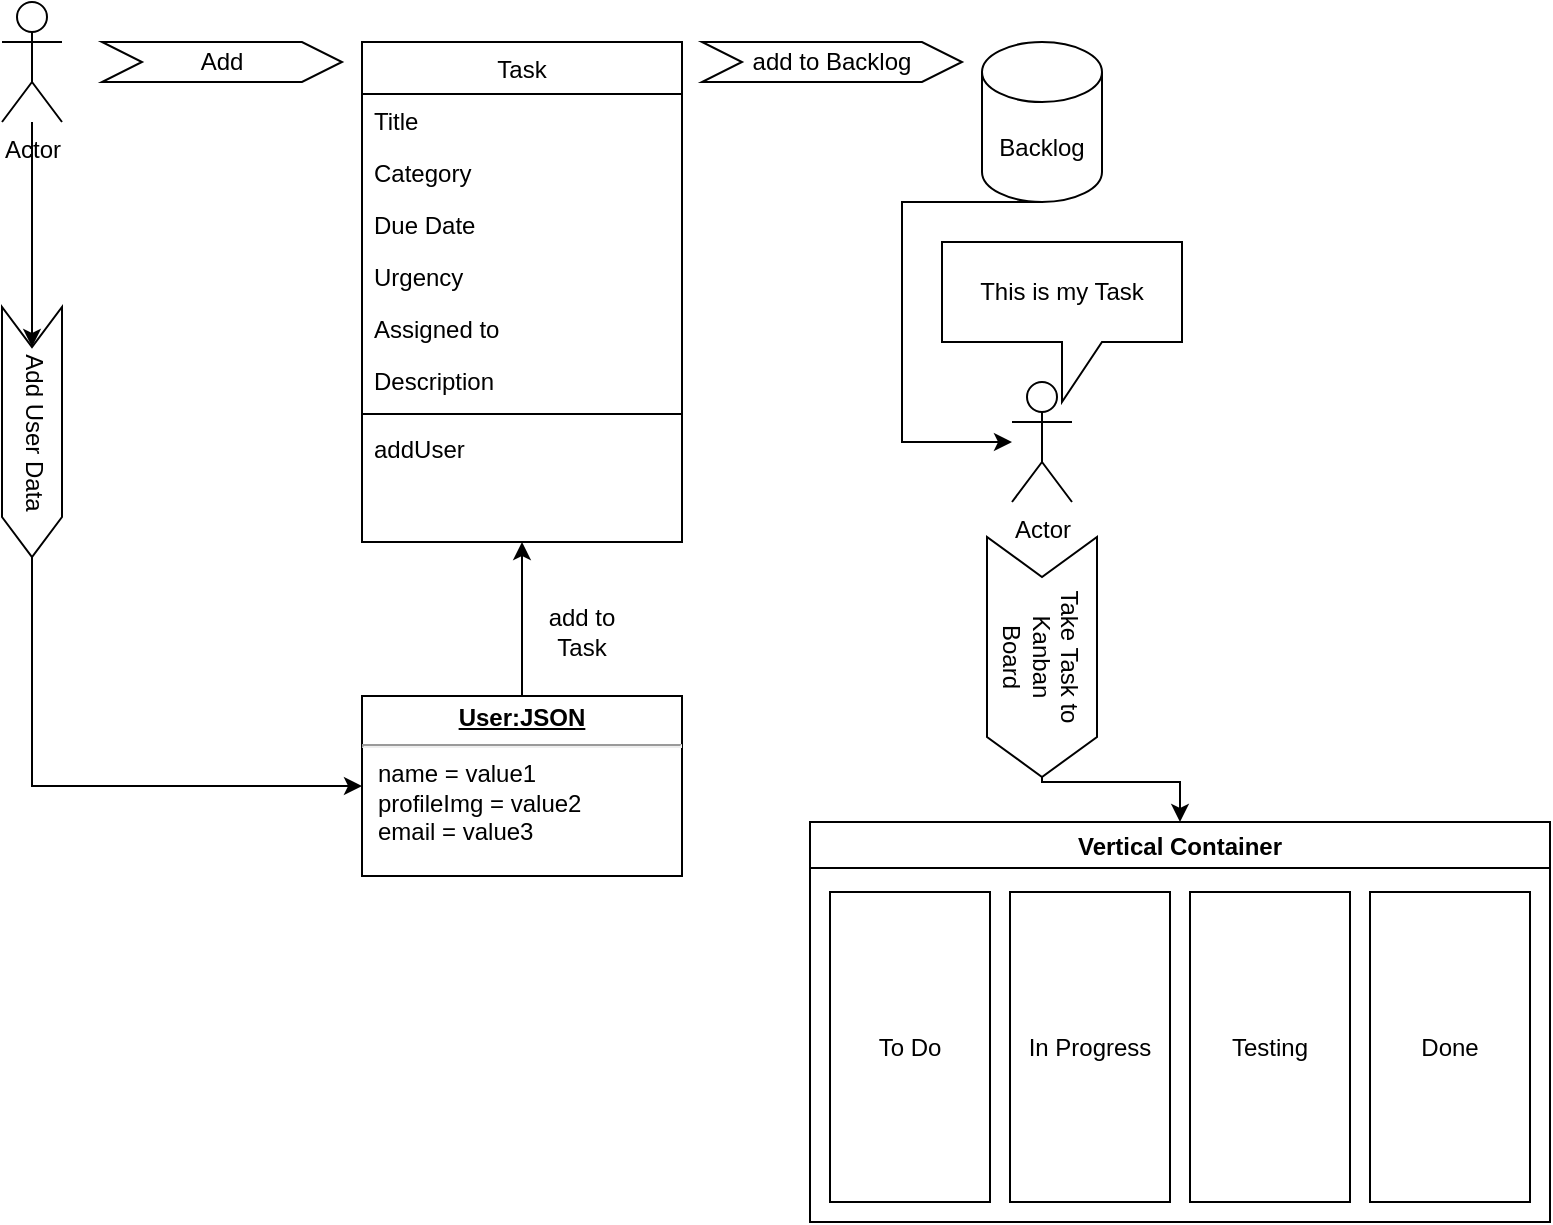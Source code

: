 <mxfile version="15.8.7" type="device"><diagram id="C5RBs43oDa-KdzZeNtuy" name="Page-1"><mxGraphModel dx="1038" dy="649" grid="1" gridSize="10" guides="1" tooltips="1" connect="1" arrows="1" fold="1" page="1" pageScale="1" pageWidth="827" pageHeight="1169" math="0" shadow="0"><root><mxCell id="WIyWlLk6GJQsqaUBKTNV-0"/><mxCell id="WIyWlLk6GJQsqaUBKTNV-1" parent="WIyWlLk6GJQsqaUBKTNV-0"/><mxCell id="zkfFHV4jXpPFQw0GAbJ--17" value="Task" style="swimlane;fontStyle=0;align=center;verticalAlign=top;childLayout=stackLayout;horizontal=1;startSize=26;horizontalStack=0;resizeParent=1;resizeLast=0;collapsible=1;marginBottom=0;rounded=0;shadow=0;strokeWidth=1;" parent="WIyWlLk6GJQsqaUBKTNV-1" vertex="1"><mxGeometry x="190" y="120" width="160" height="250" as="geometry"><mxRectangle x="550" y="140" width="160" height="26" as="alternateBounds"/></mxGeometry></mxCell><mxCell id="zkfFHV4jXpPFQw0GAbJ--18" value="Title" style="text;align=left;verticalAlign=top;spacingLeft=4;spacingRight=4;overflow=hidden;rotatable=0;points=[[0,0.5],[1,0.5]];portConstraint=eastwest;" parent="zkfFHV4jXpPFQw0GAbJ--17" vertex="1"><mxGeometry y="26" width="160" height="26" as="geometry"/></mxCell><mxCell id="zkfFHV4jXpPFQw0GAbJ--19" value="Category" style="text;align=left;verticalAlign=top;spacingLeft=4;spacingRight=4;overflow=hidden;rotatable=0;points=[[0,0.5],[1,0.5]];portConstraint=eastwest;rounded=0;shadow=0;html=0;" parent="zkfFHV4jXpPFQw0GAbJ--17" vertex="1"><mxGeometry y="52" width="160" height="26" as="geometry"/></mxCell><mxCell id="zkfFHV4jXpPFQw0GAbJ--20" value="Due Date" style="text;align=left;verticalAlign=top;spacingLeft=4;spacingRight=4;overflow=hidden;rotatable=0;points=[[0,0.5],[1,0.5]];portConstraint=eastwest;rounded=0;shadow=0;html=0;" parent="zkfFHV4jXpPFQw0GAbJ--17" vertex="1"><mxGeometry y="78" width="160" height="26" as="geometry"/></mxCell><mxCell id="zkfFHV4jXpPFQw0GAbJ--21" value="Urgency" style="text;align=left;verticalAlign=top;spacingLeft=4;spacingRight=4;overflow=hidden;rotatable=0;points=[[0,0.5],[1,0.5]];portConstraint=eastwest;rounded=0;shadow=0;html=0;" parent="zkfFHV4jXpPFQw0GAbJ--17" vertex="1"><mxGeometry y="104" width="160" height="26" as="geometry"/></mxCell><mxCell id="zkfFHV4jXpPFQw0GAbJ--22" value="Assigned to" style="text;align=left;verticalAlign=top;spacingLeft=4;spacingRight=4;overflow=hidden;rotatable=0;points=[[0,0.5],[1,0.5]];portConstraint=eastwest;rounded=0;shadow=0;html=0;" parent="zkfFHV4jXpPFQw0GAbJ--17" vertex="1"><mxGeometry y="130" width="160" height="26" as="geometry"/></mxCell><mxCell id="Dbc_UdSlUrGygMADLIK--3" value="Description" style="text;align=left;verticalAlign=top;spacingLeft=4;spacingRight=4;overflow=hidden;rotatable=0;points=[[0,0.5],[1,0.5]];portConstraint=eastwest;rounded=0;shadow=0;html=0;" parent="zkfFHV4jXpPFQw0GAbJ--17" vertex="1"><mxGeometry y="156" width="160" height="26" as="geometry"/></mxCell><mxCell id="zkfFHV4jXpPFQw0GAbJ--23" value="" style="line;html=1;strokeWidth=1;align=left;verticalAlign=middle;spacingTop=-1;spacingLeft=3;spacingRight=3;rotatable=0;labelPosition=right;points=[];portConstraint=eastwest;" parent="zkfFHV4jXpPFQw0GAbJ--17" vertex="1"><mxGeometry y="182" width="160" height="8" as="geometry"/></mxCell><mxCell id="Dbc_UdSlUrGygMADLIK--20" value="addUser" style="text;align=left;verticalAlign=top;spacingLeft=4;spacingRight=4;overflow=hidden;rotatable=0;points=[[0,0.5],[1,0.5]];portConstraint=eastwest;rounded=0;shadow=0;html=0;" parent="zkfFHV4jXpPFQw0GAbJ--17" vertex="1"><mxGeometry y="190" width="160" height="26" as="geometry"/></mxCell><mxCell id="Dbc_UdSlUrGygMADLIK--25" value="" style="edgeStyle=orthogonalEdgeStyle;rounded=0;orthogonalLoop=1;jettySize=auto;html=1;" parent="WIyWlLk6GJQsqaUBKTNV-1" source="Dbc_UdSlUrGygMADLIK--4" target="Dbc_UdSlUrGygMADLIK--24" edge="1"><mxGeometry relative="1" as="geometry"/></mxCell><mxCell id="Dbc_UdSlUrGygMADLIK--4" value="Actor" style="shape=umlActor;verticalLabelPosition=bottom;verticalAlign=top;html=1;outlineConnect=0;" parent="WIyWlLk6GJQsqaUBKTNV-1" vertex="1"><mxGeometry x="10" y="100" width="30" height="60" as="geometry"/></mxCell><mxCell id="Dbc_UdSlUrGygMADLIK--6" value="Add" style="shape=step;perimeter=stepPerimeter;whiteSpace=wrap;html=1;fixedSize=1;" parent="WIyWlLk6GJQsqaUBKTNV-1" vertex="1"><mxGeometry x="60" y="120" width="120" height="20" as="geometry"/></mxCell><mxCell id="Dbc_UdSlUrGygMADLIK--7" value="add to Backlog" style="shape=step;perimeter=stepPerimeter;whiteSpace=wrap;html=1;fixedSize=1;" parent="WIyWlLk6GJQsqaUBKTNV-1" vertex="1"><mxGeometry x="360" y="120" width="130" height="20" as="geometry"/></mxCell><mxCell id="Dbc_UdSlUrGygMADLIK--11" style="edgeStyle=orthogonalEdgeStyle;rounded=0;orthogonalLoop=1;jettySize=auto;html=1;exitX=0.5;exitY=1;exitDx=0;exitDy=0;exitPerimeter=0;" parent="WIyWlLk6GJQsqaUBKTNV-1" source="Dbc_UdSlUrGygMADLIK--8" target="Dbc_UdSlUrGygMADLIK--10" edge="1"><mxGeometry relative="1" as="geometry"><Array as="points"><mxPoint x="460" y="200"/><mxPoint x="460" y="320"/></Array></mxGeometry></mxCell><mxCell id="Dbc_UdSlUrGygMADLIK--8" value="Backlog" style="shape=cylinder3;whiteSpace=wrap;html=1;boundedLbl=1;backgroundOutline=1;size=15;" parent="WIyWlLk6GJQsqaUBKTNV-1" vertex="1"><mxGeometry x="500" y="120" width="60" height="80" as="geometry"/></mxCell><mxCell id="Dbc_UdSlUrGygMADLIK--10" value="Actor" style="shape=umlActor;verticalLabelPosition=bottom;verticalAlign=top;html=1;outlineConnect=0;" parent="WIyWlLk6GJQsqaUBKTNV-1" vertex="1"><mxGeometry x="515" y="290" width="30" height="60" as="geometry"/></mxCell><mxCell id="Dbc_UdSlUrGygMADLIK--12" value="This is my Task" style="shape=callout;whiteSpace=wrap;html=1;perimeter=calloutPerimeter;" parent="WIyWlLk6GJQsqaUBKTNV-1" vertex="1"><mxGeometry x="480" y="220" width="120" height="80" as="geometry"/></mxCell><mxCell id="Dbc_UdSlUrGygMADLIK--19" value="" style="edgeStyle=orthogonalEdgeStyle;rounded=0;orthogonalLoop=1;jettySize=auto;html=1;entryX=0.5;entryY=0;entryDx=0;entryDy=0;" parent="WIyWlLk6GJQsqaUBKTNV-1" source="Dbc_UdSlUrGygMADLIK--13" target="Dbc_UdSlUrGygMADLIK--14" edge="1"><mxGeometry relative="1" as="geometry"><Array as="points"><mxPoint x="530" y="490"/><mxPoint x="599" y="490"/></Array></mxGeometry></mxCell><mxCell id="Dbc_UdSlUrGygMADLIK--13" value="Take Task to&lt;br&gt;Kanban&lt;br&gt;Board" style="shape=step;perimeter=stepPerimeter;whiteSpace=wrap;html=1;fixedSize=1;rotation=90;" parent="WIyWlLk6GJQsqaUBKTNV-1" vertex="1"><mxGeometry x="470" y="400" width="120" height="55" as="geometry"/></mxCell><mxCell id="Dbc_UdSlUrGygMADLIK--14" value="Vertical Container" style="swimlane;" parent="WIyWlLk6GJQsqaUBKTNV-1" vertex="1"><mxGeometry x="414" y="510" width="370" height="200" as="geometry"/></mxCell><mxCell id="Dbc_UdSlUrGygMADLIK--15" value="To Do" style="whiteSpace=wrap;html=1;" parent="Dbc_UdSlUrGygMADLIK--14" vertex="1"><mxGeometry x="10" y="35" width="80" height="155" as="geometry"/></mxCell><mxCell id="Dbc_UdSlUrGygMADLIK--16" value="In Progress" style="whiteSpace=wrap;html=1;" parent="Dbc_UdSlUrGygMADLIK--14" vertex="1"><mxGeometry x="100" y="35" width="80" height="155" as="geometry"/></mxCell><mxCell id="Dbc_UdSlUrGygMADLIK--17" value="Testing" style="whiteSpace=wrap;html=1;" parent="Dbc_UdSlUrGygMADLIK--14" vertex="1"><mxGeometry x="190" y="35" width="80" height="155" as="geometry"/></mxCell><mxCell id="Dbc_UdSlUrGygMADLIK--18" value="Done" style="whiteSpace=wrap;html=1;" parent="Dbc_UdSlUrGygMADLIK--14" vertex="1"><mxGeometry x="280" y="35" width="80" height="155" as="geometry"/></mxCell><mxCell id="Dbc_UdSlUrGygMADLIK--23" style="edgeStyle=orthogonalEdgeStyle;rounded=0;orthogonalLoop=1;jettySize=auto;html=1;exitX=0.5;exitY=0;exitDx=0;exitDy=0;entryX=0.5;entryY=1;entryDx=0;entryDy=0;" parent="WIyWlLk6GJQsqaUBKTNV-1" source="Dbc_UdSlUrGygMADLIK--21" target="zkfFHV4jXpPFQw0GAbJ--17" edge="1"><mxGeometry relative="1" as="geometry"/></mxCell><mxCell id="Dbc_UdSlUrGygMADLIK--21" value="&lt;p style=&quot;margin: 0px ; margin-top: 4px ; text-align: center ; text-decoration: underline&quot;&gt;&lt;b&gt;User:JSON&lt;/b&gt;&lt;/p&gt;&lt;hr&gt;&lt;p style=&quot;margin: 0px ; margin-left: 8px&quot;&gt;name = value1&lt;br&gt;profileImg = value2&lt;br&gt;email = value3&lt;/p&gt;" style="verticalAlign=top;align=left;overflow=fill;fontSize=12;fontFamily=Helvetica;html=1;" parent="WIyWlLk6GJQsqaUBKTNV-1" vertex="1"><mxGeometry x="190" y="447" width="160" height="90" as="geometry"/></mxCell><mxCell id="Dbc_UdSlUrGygMADLIK--26" style="edgeStyle=orthogonalEdgeStyle;rounded=0;orthogonalLoop=1;jettySize=auto;html=1;exitX=1;exitY=0.5;exitDx=0;exitDy=0;entryX=0;entryY=0.5;entryDx=0;entryDy=0;" parent="WIyWlLk6GJQsqaUBKTNV-1" source="Dbc_UdSlUrGygMADLIK--24" target="Dbc_UdSlUrGygMADLIK--21" edge="1"><mxGeometry relative="1" as="geometry"/></mxCell><mxCell id="Dbc_UdSlUrGygMADLIK--24" value="Add User Data&lt;br&gt;" style="shape=step;perimeter=stepPerimeter;whiteSpace=wrap;html=1;fixedSize=1;verticalAlign=top;rotation=90;" parent="WIyWlLk6GJQsqaUBKTNV-1" vertex="1"><mxGeometry x="-37.5" y="300" width="125" height="30" as="geometry"/></mxCell><mxCell id="upYbzG3nCa3UQ-D3jJNO-0" value="add to Task" style="text;html=1;strokeColor=none;fillColor=none;align=center;verticalAlign=middle;whiteSpace=wrap;rounded=0;" vertex="1" parent="WIyWlLk6GJQsqaUBKTNV-1"><mxGeometry x="270" y="400" width="60" height="30" as="geometry"/></mxCell></root></mxGraphModel></diagram></mxfile>